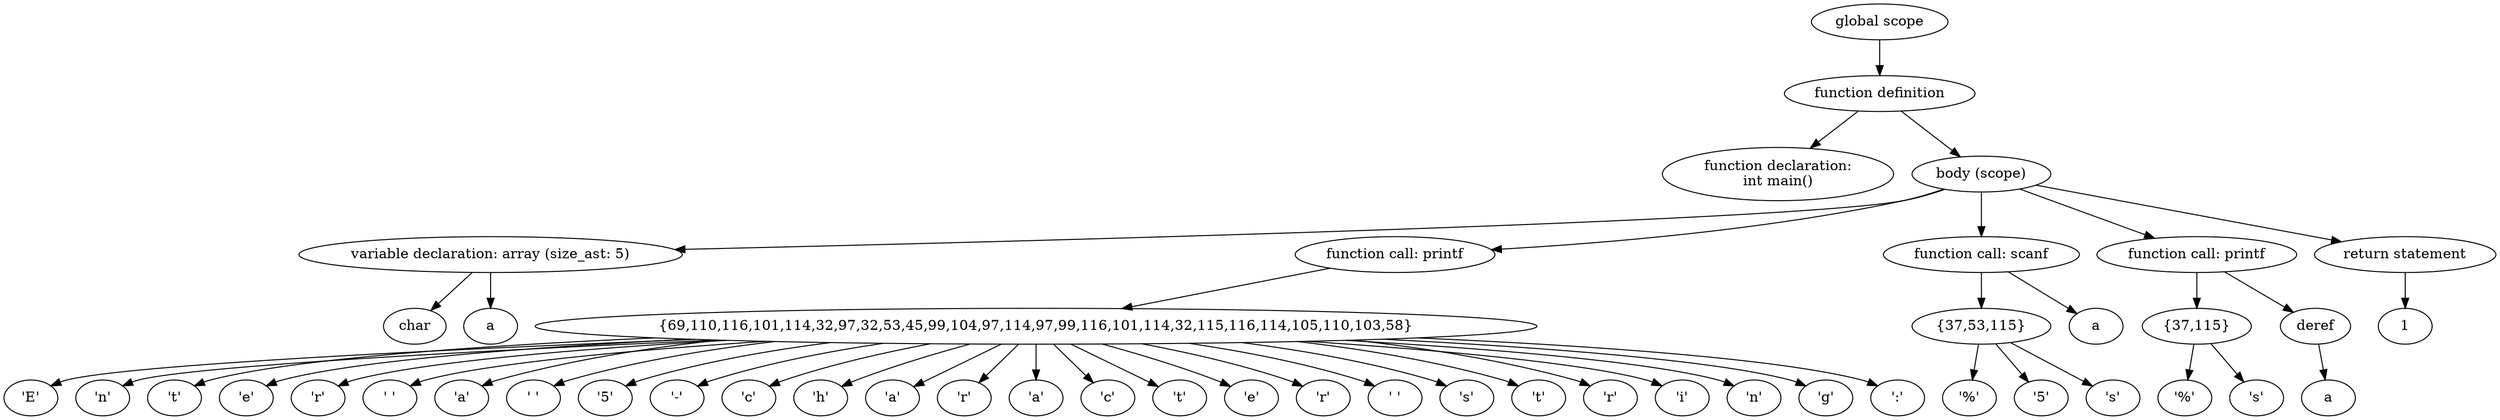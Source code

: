 digraph "Abstract Syntax Tree" {
	140480000245968 [label="function declaration:
int main()"]
	140480000245824 -> 140480000245968
	140480000248128 [label=char]
	140480000247024 -> 140480000248128
	140480000248272 [label=a]
	140480000247024 -> 140480000248272
	140480000247024 [label="variable declaration: array (size_ast: 5)"]
	140480000247312 -> 140480000247024
	140480000247408 [label="'E'"]
	140480000257424 -> 140480000247408
	140480000248416 [label="'n'"]
	140480000257424 -> 140480000248416
	140480000246592 [label="'t'"]
	140480000257424 -> 140480000246592
	140480000247120 [label="'e'"]
	140480000257424 -> 140480000247120
	140480000246976 [label="'r'"]
	140480000257424 -> 140480000246976
	140480000246256 [label="' '"]
	140480000257424 -> 140480000246256
	140480000247984 [label="'a'"]
	140480000257424 -> 140480000247984
	140480000248704 [label="' '"]
	140480000257424 -> 140480000248704
	140480000248608 [label="'5'"]
	140480000257424 -> 140480000248608
	140480000248800 [label="'-'"]
	140480000257424 -> 140480000248800
	140480000247072 [label="'c'"]
	140480000257424 -> 140480000247072
	140480000248464 [label="'h'"]
	140480000257424 -> 140480000248464
	140480000246304 [label="'a'"]
	140480000257424 -> 140480000246304
	140480000249472 [label="'r'"]
	140480000257424 -> 140480000249472
	140480000249376 [label="'a'"]
	140480000257424 -> 140480000249376
	140480000249328 [label="'c'"]
	140480000257424 -> 140480000249328
	140480000249568 [label="'t'"]
	140480000257424 -> 140480000249568
	140480000249664 [label="'e'"]
	140480000257424 -> 140480000249664
	140480000249136 [label="'r'"]
	140480000257424 -> 140480000249136
	140480000248512 [label="' '"]
	140480000257424 -> 140480000248512
	140480000249808 [label="'s'"]
	140480000257424 -> 140480000249808
	140480000249760 [label="'t'"]
	140480000257424 -> 140480000249760
	140480000254976 [label="'r'"]
	140480000257424 -> 140480000254976
	140480000257904 [label="'i'"]
	140480000257424 -> 140480000257904
	140480000257712 [label="'n'"]
	140480000257424 -> 140480000257712
	140480000257088 [label="'g'"]
	140480000257424 -> 140480000257088
	140480000257856 [label="':'"]
	140480000257424 -> 140480000257856
	140480000257424 [label="{69,110,116,101,114,32,97,32,53,45,99,104,97,114,97,99,116,101,114,32,115,116,114,105,110,103,58}"]
	140480000246544 -> 140480000257424
	140480000246544 [label="function call: printf"]
	140480000247312 -> 140480000246544
	140480000257472 [label="'%'"]
	140480000254160 -> 140480000257472
	140480000254688 [label="'5'"]
	140480000254160 -> 140480000254688
	140480000257040 [label="'s'"]
	140480000254160 -> 140480000257040
	140480000254160 [label="{37,53,115}"]
	140480000257328 -> 140480000254160
	140480000254112 [label=a]
	140480000257328 -> 140480000254112
	140480000257328 [label="function call: scanf"]
	140480000247312 -> 140480000257328
	140480000254208 [label="'%'"]
	140480000255072 -> 140480000254208
	140480000254880 [label="'s'"]
	140480000255072 -> 140480000254880
	140480000255072 [label="{37,115}"]
	140480000254400 -> 140480000255072
	140480000255168 [label=a]
	140480000255504 -> 140480000255168
	140480000255504 [label=deref]
	140480000254400 -> 140480000255504
	140480000254400 [label="function call: printf"]
	140480000247312 -> 140480000254400
	140480000248320 [label=1]
	140480000255312 -> 140480000248320
	140480000255312 [label="return statement"]
	140480000247312 -> 140480000255312
	140480000247312 [label="body (scope)"]
	140480000245824 -> 140480000247312
	140480000245824 [label="function definition"]
	140480000247792 -> 140480000245824
	140480000247792 [label="global scope"]
}
